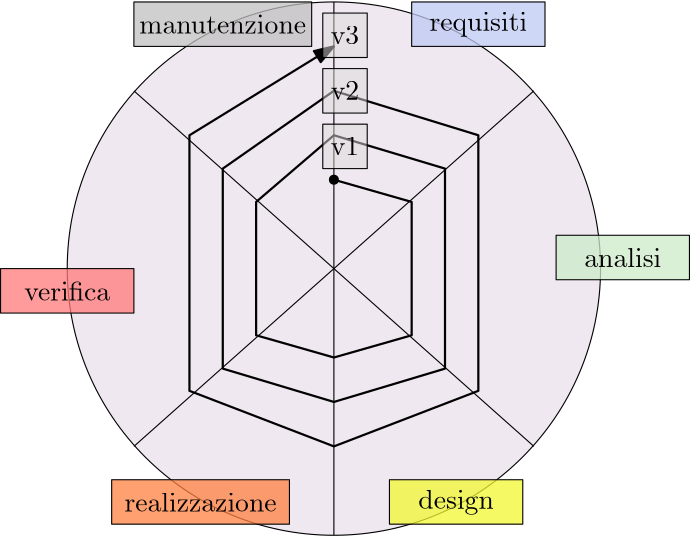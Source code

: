 <?xml version="1.0"?>
<!DOCTYPE ipe SYSTEM "ipe.dtd">
<ipe version="70218" creator="Ipe 7.2.28">
<info created="D:20240227094155" modified="D:20240227095806"/>
<ipestyle name="basic">
<symbol name="arrow/arc(spx)">
<path stroke="sym-stroke" fill="sym-stroke" pen="sym-pen">
0 0 m
-1 0.333 l
-1 -0.333 l
h
</path>
</symbol>
<symbol name="arrow/farc(spx)">
<path stroke="sym-stroke" fill="white" pen="sym-pen">
0 0 m
-1 0.333 l
-1 -0.333 l
h
</path>
</symbol>
<symbol name="arrow/ptarc(spx)">
<path stroke="sym-stroke" fill="sym-stroke" pen="sym-pen">
0 0 m
-1 0.333 l
-0.8 0 l
-1 -0.333 l
h
</path>
</symbol>
<symbol name="arrow/fptarc(spx)">
<path stroke="sym-stroke" fill="white" pen="sym-pen">
0 0 m
-1 0.333 l
-0.8 0 l
-1 -0.333 l
h
</path>
</symbol>
<symbol name="mark/circle(sx)" transformations="translations">
<path fill="sym-stroke">
0.6 0 0 0.6 0 0 e
0.4 0 0 0.4 0 0 e
</path>
</symbol>
<symbol name="mark/disk(sx)" transformations="translations">
<path fill="sym-stroke">
0.6 0 0 0.6 0 0 e
</path>
</symbol>
<symbol name="mark/fdisk(sfx)" transformations="translations">
<group>
<path fill="sym-fill">
0.5 0 0 0.5 0 0 e
</path>
<path fill="sym-stroke" fillrule="eofill">
0.6 0 0 0.6 0 0 e
0.4 0 0 0.4 0 0 e
</path>
</group>
</symbol>
<symbol name="mark/box(sx)" transformations="translations">
<path fill="sym-stroke" fillrule="eofill">
-0.6 -0.6 m
0.6 -0.6 l
0.6 0.6 l
-0.6 0.6 l
h
-0.4 -0.4 m
0.4 -0.4 l
0.4 0.4 l
-0.4 0.4 l
h
</path>
</symbol>
<symbol name="mark/square(sx)" transformations="translations">
<path fill="sym-stroke">
-0.6 -0.6 m
0.6 -0.6 l
0.6 0.6 l
-0.6 0.6 l
h
</path>
</symbol>
<symbol name="mark/fsquare(sfx)" transformations="translations">
<group>
<path fill="sym-fill">
-0.5 -0.5 m
0.5 -0.5 l
0.5 0.5 l
-0.5 0.5 l
h
</path>
<path fill="sym-stroke" fillrule="eofill">
-0.6 -0.6 m
0.6 -0.6 l
0.6 0.6 l
-0.6 0.6 l
h
-0.4 -0.4 m
0.4 -0.4 l
0.4 0.4 l
-0.4 0.4 l
h
</path>
</group>
</symbol>
<symbol name="mark/cross(sx)" transformations="translations">
<group>
<path fill="sym-stroke">
-0.43 -0.57 m
0.57 0.43 l
0.43 0.57 l
-0.57 -0.43 l
h
</path>
<path fill="sym-stroke">
-0.43 0.57 m
0.57 -0.43 l
0.43 -0.57 l
-0.57 0.43 l
h
</path>
</group>
</symbol>
<symbol name="arrow/fnormal(spx)">
<path stroke="sym-stroke" fill="white" pen="sym-pen">
0 0 m
-1 0.333 l
-1 -0.333 l
h
</path>
</symbol>
<symbol name="arrow/pointed(spx)">
<path stroke="sym-stroke" fill="sym-stroke" pen="sym-pen">
0 0 m
-1 0.333 l
-0.8 0 l
-1 -0.333 l
h
</path>
</symbol>
<symbol name="arrow/fpointed(spx)">
<path stroke="sym-stroke" fill="white" pen="sym-pen">
0 0 m
-1 0.333 l
-0.8 0 l
-1 -0.333 l
h
</path>
</symbol>
<symbol name="arrow/linear(spx)">
<path stroke="sym-stroke" pen="sym-pen">
-1 0.333 m
0 0 l
-1 -0.333 l
</path>
</symbol>
<symbol name="arrow/fdouble(spx)">
<path stroke="sym-stroke" fill="white" pen="sym-pen">
0 0 m
-1 0.333 l
-1 -0.333 l
h
-1 0 m
-2 0.333 l
-2 -0.333 l
h
</path>
</symbol>
<symbol name="arrow/double(spx)">
<path stroke="sym-stroke" fill="sym-stroke" pen="sym-pen">
0 0 m
-1 0.333 l
-1 -0.333 l
h
-1 0 m
-2 0.333 l
-2 -0.333 l
h
</path>
</symbol>
<symbol name="arrow/mid-normal(spx)">
<path stroke="sym-stroke" fill="sym-stroke" pen="sym-pen">
0.5 0 m
-0.5 0.333 l
-0.5 -0.333 l
h
</path>
</symbol>
<symbol name="arrow/mid-fnormal(spx)">
<path stroke="sym-stroke" fill="white" pen="sym-pen">
0.5 0 m
-0.5 0.333 l
-0.5 -0.333 l
h
</path>
</symbol>
<symbol name="arrow/mid-pointed(spx)">
<path stroke="sym-stroke" fill="sym-stroke" pen="sym-pen">
0.5 0 m
-0.5 0.333 l
-0.3 0 l
-0.5 -0.333 l
h
</path>
</symbol>
<symbol name="arrow/mid-fpointed(spx)">
<path stroke="sym-stroke" fill="white" pen="sym-pen">
0.5 0 m
-0.5 0.333 l
-0.3 0 l
-0.5 -0.333 l
h
</path>
</symbol>
<symbol name="arrow/mid-double(spx)">
<path stroke="sym-stroke" fill="sym-stroke" pen="sym-pen">
1 0 m
0 0.333 l
0 -0.333 l
h
0 0 m
-1 0.333 l
-1 -0.333 l
h
</path>
</symbol>
<symbol name="arrow/mid-fdouble(spx)">
<path stroke="sym-stroke" fill="white" pen="sym-pen">
1 0 m
0 0.333 l
0 -0.333 l
h
0 0 m
-1 0.333 l
-1 -0.333 l
h
</path>
</symbol>
<anglesize name="22.5 deg" value="22.5"/>
<anglesize name="30 deg" value="30"/>
<anglesize name="45 deg" value="45"/>
<anglesize name="60 deg" value="60"/>
<anglesize name="90 deg" value="90"/>
<arrowsize name="large" value="10"/>
<arrowsize name="small" value="5"/>
<arrowsize name="tiny" value="3"/>
<color name="blue" value="0 0 1"/>
<color name="brown" value="0.647 0.165 0.165"/>
<color name="darkblue" value="0 0 0.545"/>
<color name="darkcyan" value="0 0.545 0.545"/>
<color name="darkgray" value="0.663"/>
<color name="darkgreen" value="0 0.392 0"/>
<color name="darkmagenta" value="0.545 0 0.545"/>
<color name="darkorange" value="1 0.549 0"/>
<color name="darkred" value="0.545 0 0"/>
<color name="gold" value="1 0.843 0"/>
<color name="gray" value="0.745"/>
<color name="green" value="0 1 0"/>
<color name="lightblue" value="0.678 0.847 0.902"/>
<color name="lightcyan" value="0.878 1 1"/>
<color name="lightgray" value="0.827"/>
<color name="lightgreen" value="0.565 0.933 0.565"/>
<color name="lightyellow" value="1 1 0.878"/>
<color name="navy" value="0 0 0.502"/>
<color name="orange" value="1 0.647 0"/>
<color name="pink" value="1 0.753 0.796"/>
<color name="purple" value="0.627 0.125 0.941"/>
<color name="red" value="1 0 0"/>
<color name="seagreen" value="0.18 0.545 0.341"/>
<color name="turquoise" value="0.251 0.878 0.816"/>
<color name="violet" value="0.933 0.51 0.933"/>
<color name="yellow" value="1 1 0"/>
<dashstyle name="dash dot dotted" value="[4 2 1 2 1 2] 0"/>
<dashstyle name="dash dotted" value="[4 2 1 2] 0"/>
<dashstyle name="dashed" value="[4] 0"/>
<dashstyle name="dotted" value="[1 3] 0"/>
<gridsize name="10 pts (~3.5 mm)" value="10"/>
<gridsize name="14 pts (~5 mm)" value="14"/>
<gridsize name="16 pts (~6 mm)" value="16"/>
<gridsize name="20 pts (~7 mm)" value="20"/>
<gridsize name="28 pts (~10 mm)" value="28"/>
<gridsize name="32 pts (~12 mm)" value="32"/>
<gridsize name="4 pts" value="4"/>
<gridsize name="56 pts (~20 mm)" value="56"/>
<gridsize name="8 pts (~3 mm)" value="8"/>
<opacity name="10%" value="0.1"/>
<opacity name="30%" value="0.3"/>
<opacity name="50%" value="0.5"/>
<opacity name="75%" value="0.75"/>
<pen name="fat" value="1.2"/>
<pen name="heavier" value="0.8"/>
<pen name="ultrafat" value="2"/>
<symbolsize name="large" value="5"/>
<symbolsize name="small" value="2"/>
<symbolsize name="tiny" value="1.1"/>
<textsize name="Huge" value="\Huge"/>
<textsize name="LARGE" value="\LARGE"/>
<textsize name="Large" value="\Large"/>
<textsize name="footnote" value="\footnotesize"/>
<textsize name="huge" value="\huge"/>
<textsize name="large" value="\large"/>
<textsize name="script" value="\scriptsize"/>
<textsize name="small" value="\small"/>
<textsize name="tiny" value="\tiny"/>
<textstyle name="center" begin="\begin{center}" end="\end{center}"/>
<textstyle name="item" begin="\begin{itemize}\item{}" end="\end{itemize}"/>
<textstyle name="itemize" begin="\begin{itemize}" end="\end{itemize}"/>
<tiling name="falling" angle="-60" step="4" width="1"/>
<tiling name="rising" angle="30" step="4" width="1"/>
</ipestyle>
<page>
<layer name="alpha"/>
<view layers="alpha" active="alpha"/>
<path layer="alpha" matrix="1 0 0 1 0 -220" fill="0.886 0.824 0.89" opacity="50%" stroke-opacity="opaque">
96 0 0 96 288 672 e
</path>
<path matrix="1 0 0 1 0 -220" stroke="black">
96 0 0 96 288 672 e
</path>
<path matrix="1 0 0 1 0 -220" stroke="black">
288 768 m
288 576 l
</path>
<path matrix="1 0 0 1 0 -220" stroke="black">
216 736 m
360 608 l
</path>
<path matrix="1 0 0 1 0 -220" stroke="black">
216 608 m
360 736 l
</path>
<path matrix="1 0 0 1 -80 -224" stroke="black" fill="0.8 0.918 0.784" opacity="75%" stroke-opacity="opaque">
448 688 m
448 672 l
496 672 l
496 688 l
h
</path>
<text matrix="1 0 0 1 -68 -220" transformations="translations" pos="460 676" stroke="black" type="label" width="27.729" height="6.918" depth="0" halign="center" valign="center">analisi</text>
<path matrix="1 0 0 1 -132 -140" stroke="black" fill="0.745 0.788 0.953" opacity="75%" stroke-opacity="opaque">
448 688 m
448 672 l
496 672 l
496 688 l
h
</path>
<text matrix="1 0 0 1 -120 -136" transformations="translations" pos="460 676" stroke="black" type="label" width="35.229" height="6.661" depth="1.93" halign="center" valign="center">requisiti</text>
<path matrix="1 0 0 1 -140 -312" stroke="black" fill="0.945 0.969 0.192" opacity="75%" stroke-opacity="opaque">
448 688 m
448 672 l
496 672 l
496 688 l
h
</path>
<text matrix="1 0 0 1 -128 -308" transformations="translations" pos="460 676" stroke="black" type="label" width="27.176" height="6.926" depth="1.93" halign="center" valign="center">design</text>
<path matrix="1 0 0 1 -208 -280" stroke="black" fill="1 0.502 0.251" opacity="75%" stroke-opacity="opaque">
416 656 m
416 640 l
480 640 l
480 656 l
h
</path>
<text matrix="1 0 0 1 -220 -308" transformations="translations" pos="460 676" stroke="black" type="label" width="54.822" height="6.918" depth="0" halign="center" valign="center">realizzazione</text>
<path matrix="1 0 0 1 -280 -236" stroke="black" fill="1 0.475 0.475" opacity="75%" stroke-opacity="opaque">
448 688 m
448 672 l
496 672 l
496 688 l
h
</path>
<text matrix="1 0 0 1 -268 -232" transformations="translations" pos="460 676" stroke="black" type="label" width="31.023" height="6.918" depth="0" halign="center" valign="center">verifica</text>
<path matrix="1 0 0 1 -200 -108" stroke="black" fill="0.753" opacity="75%" stroke-opacity="opaque">
416 656 m
416 640 l
480 640 l
480 656 l
h
</path>
<text matrix="1 0 0 1 -212 -136" transformations="translations" pos="460 676" stroke="black" type="label" width="60.053" height="6.654" depth="0" halign="center" valign="center">manutenzione</text>
<path matrix="1 0 0 1 0 -220" stroke="black" pen="heavier" arrow="normal/normal">
288 704 m
316 696 l
316 648 l
288 640 l
260 648 l
260 696 l
288 720 l
328 708 l
328 636 l
288 624 l
248 636 l
248 708 l
288 736 l
340 720 l
340 628 l
288 608 l
236 628 l
236 720 l
288 752 l
</path>
<path matrix="1 0 0 1 108 -248" stroke="black" fill="0.859" opacity="50%" stroke-opacity="opaque">
176 752 m
176 736 l
192 736 l
192 752 l
h
</path>
<text matrix="1 0 0 1 -168 -180" transformations="translations" pos="460 676" stroke="black" type="label" width="10.239" height="6.42" depth="0" halign="center" valign="center">v1</text>
<path matrix="1 0 0 1 108 -228" stroke="black" fill="0.859" opacity="50%" stroke-opacity="opaque">
176 752 m
176 736 l
192 736 l
192 752 l
h
</path>
<text matrix="1 0 0 1 -168 -160" transformations="translations" pos="460 676" stroke="black" type="label" width="10.239" height="6.42" depth="0" halign="center" valign="center">v2</text>
<path matrix="1 0 0 1 108 -208" stroke="black" fill="0.859" opacity="50%" stroke-opacity="opaque">
176 752 m
176 736 l
192 736 l
192 752 l
h
</path>
<text matrix="1 0 0 1 -168 -140" transformations="translations" pos="460 676" stroke="black" type="label" width="10.239" height="6.42" depth="0" halign="center" valign="center">v3</text>
<use name="mark/disk(sx)" pos="288 484" size="normal" stroke="black"/>
</page>
</ipe>
